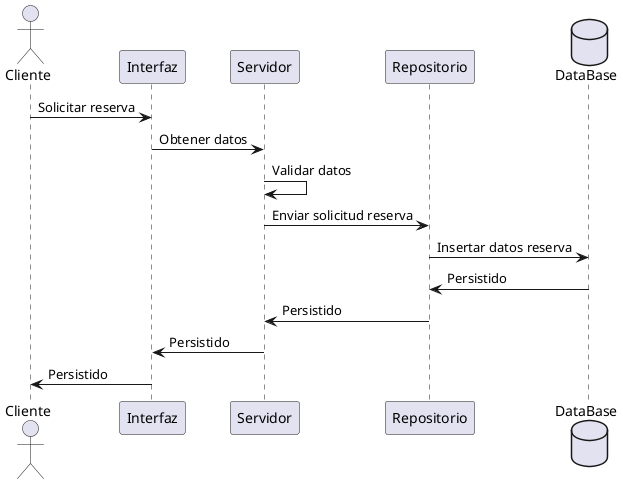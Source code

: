 @startuml Diagrama de secuencia
actor Cliente
Cliente -> Interfaz : Solicitar reserva
Interfaz -> Servidor : Obtener datos
Servidor -> Servidor : Validar datos
Servidor -> Repositorio : Enviar solicitud reserva
database DataBase
Repositorio -> DataBase : Insertar datos reserva
DataBase -> Repositorio : Persistido
Repositorio -> Servidor : Persistido
Servidor -> Interfaz : Persistido
Interfaz -> Cliente : Persistido





@enduml